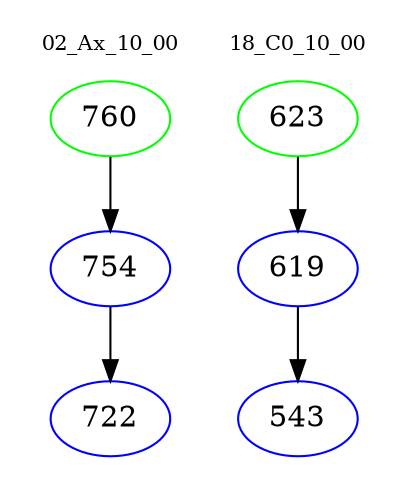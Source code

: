 digraph{
subgraph cluster_0 {
color = white
label = "02_Ax_10_00";
fontsize=10;
T0_760 [label="760", color="green"]
T0_760 -> T0_754 [color="black"]
T0_754 [label="754", color="blue"]
T0_754 -> T0_722 [color="black"]
T0_722 [label="722", color="blue"]
}
subgraph cluster_1 {
color = white
label = "18_C0_10_00";
fontsize=10;
T1_623 [label="623", color="green"]
T1_623 -> T1_619 [color="black"]
T1_619 [label="619", color="blue"]
T1_619 -> T1_543 [color="black"]
T1_543 [label="543", color="blue"]
}
}
